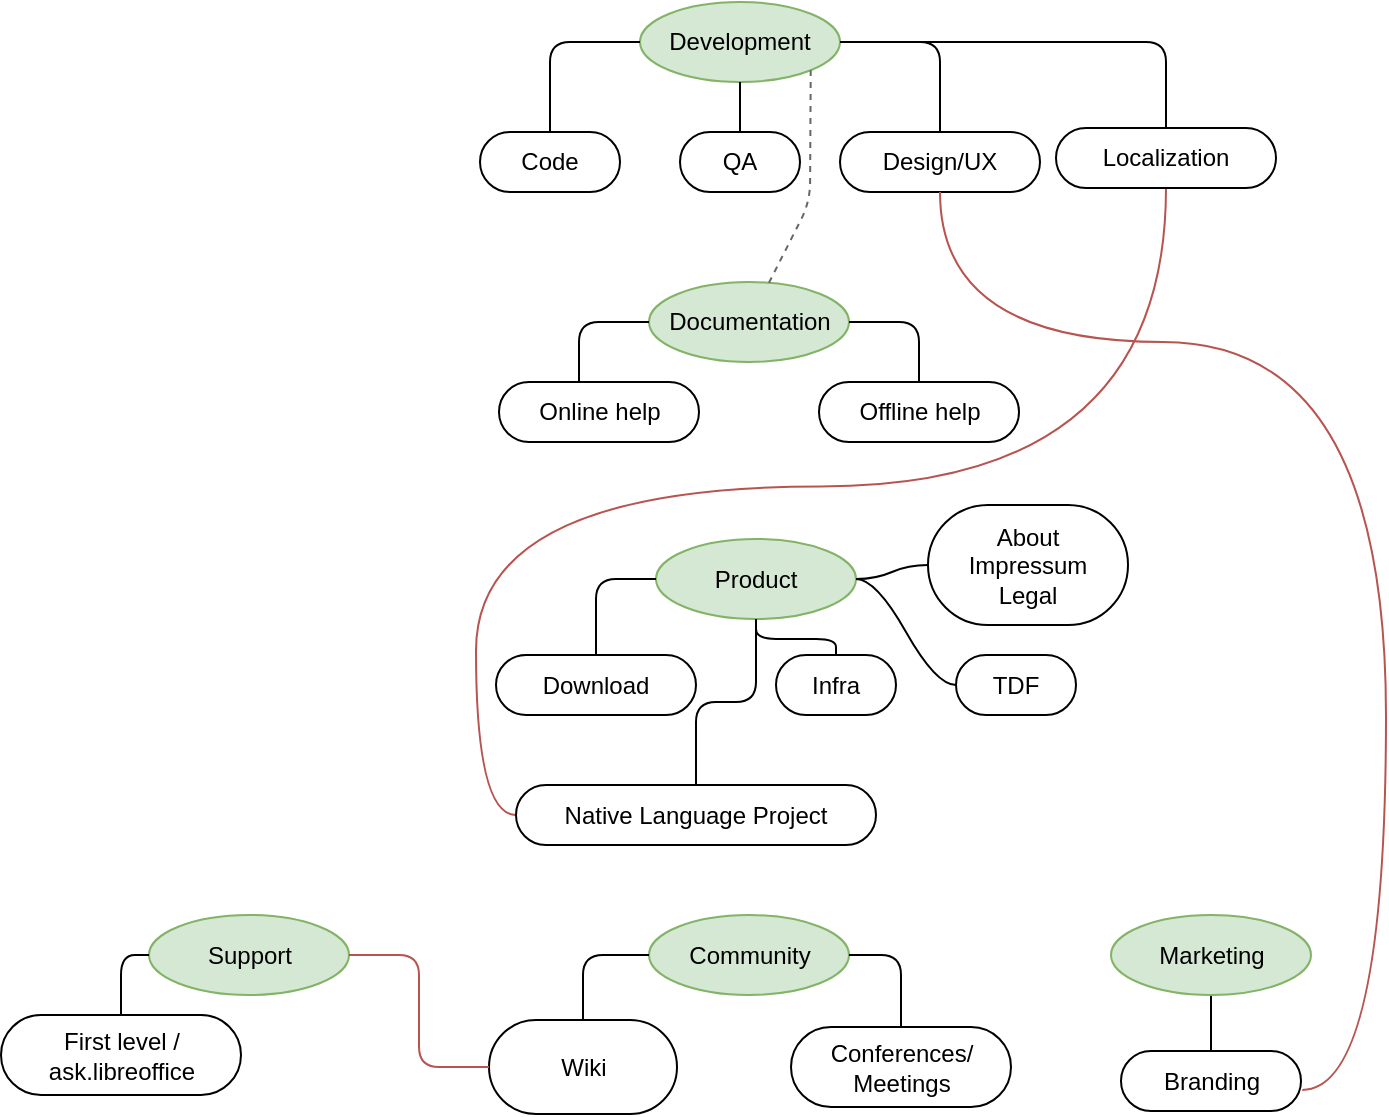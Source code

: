 <mxfile version="12.1.3" type="github" pages="1">
  <diagram id="6DvPLgcTya2OOKR3TS7B" name="Page-1">
    <mxGraphModel dx="1082" dy="729" grid="1" gridSize="10" guides="1" tooltips="1" connect="1" arrows="1" fold="1" page="1" pageScale="1" pageWidth="850" pageHeight="1100" math="0" shadow="0">
      <root>
        <mxCell id="0"/>
        <mxCell id="1" parent="0"/>
        <mxCell id="eeYAZnwzY8Feb9P3gQT8-12" value="Development" style="ellipse;whiteSpace=wrap;html=1;align=center;container=1;recursiveResize=0;treeFolding=1;treeMoving=1;fillColor=#d5e8d4;strokeColor=#82b366;" parent="1" vertex="1">
          <mxGeometry x="377" y="50" width="100" height="40" as="geometry"/>
        </mxCell>
        <mxCell id="eeYAZnwzY8Feb9P3gQT8-13" value="Code" style="whiteSpace=wrap;html=1;rounded=1;arcSize=50;align=center;verticalAlign=middle;container=1;recursiveResize=0;strokeWidth=1;autosize=1;spacing=4;treeFolding=1;treeMoving=1;" parent="1" vertex="1">
          <mxGeometry x="297" y="115" width="70" height="30" as="geometry"/>
        </mxCell>
        <mxCell id="eeYAZnwzY8Feb9P3gQT8-14" value="" style="edgeStyle=orthogonalEdgeStyle;startArrow=none;endArrow=none;segment=10;entryX=0.5;entryY=0;entryDx=0;entryDy=0;" parent="1" source="eeYAZnwzY8Feb9P3gQT8-12" target="eeYAZnwzY8Feb9P3gQT8-13" edge="1">
          <mxGeometry relative="1" as="geometry">
            <mxPoint x="142" y="150" as="sourcePoint"/>
          </mxGeometry>
        </mxCell>
        <mxCell id="eeYAZnwzY8Feb9P3gQT8-18" value="QA" style="whiteSpace=wrap;html=1;rounded=1;arcSize=50;align=center;verticalAlign=middle;container=1;recursiveResize=0;strokeWidth=1;autosize=1;spacing=4;treeFolding=1;treeMoving=1;" parent="1" vertex="1">
          <mxGeometry x="397" y="115" width="60" height="30" as="geometry"/>
        </mxCell>
        <mxCell id="eeYAZnwzY8Feb9P3gQT8-19" value="" style="edgeStyle=orthogonalEdgeStyle;startArrow=none;endArrow=none;segment=10;exitX=0.5;exitY=1;exitDx=0;exitDy=0;entryX=0.5;entryY=0;entryDx=0;entryDy=0;" parent="1" source="eeYAZnwzY8Feb9P3gQT8-12" target="eeYAZnwzY8Feb9P3gQT8-18" edge="1">
          <mxGeometry relative="1" as="geometry">
            <mxPoint x="142" y="190" as="sourcePoint"/>
          </mxGeometry>
        </mxCell>
        <mxCell id="eeYAZnwzY8Feb9P3gQT8-21" value="Design/UX" style="whiteSpace=wrap;html=1;rounded=1;arcSize=50;align=center;verticalAlign=middle;container=1;recursiveResize=0;strokeWidth=1;autosize=1;spacing=4;treeFolding=1;treeMoving=1;" parent="1" vertex="1">
          <mxGeometry x="477" y="115" width="100" height="30" as="geometry"/>
        </mxCell>
        <mxCell id="eeYAZnwzY8Feb9P3gQT8-22" value="" style="edgeStyle=orthogonalEdgeStyle;startArrow=none;endArrow=none;segment=10;exitX=1;exitY=0.5;exitDx=0;exitDy=0;entryX=0.5;entryY=0;entryDx=0;entryDy=0;" parent="1" source="eeYAZnwzY8Feb9P3gQT8-12" target="eeYAZnwzY8Feb9P3gQT8-21" edge="1">
          <mxGeometry relative="1" as="geometry">
            <mxPoint x="767" y="20" as="sourcePoint"/>
          </mxGeometry>
        </mxCell>
        <mxCell id="eeYAZnwzY8Feb9P3gQT8-23" value="Documentation" style="ellipse;whiteSpace=wrap;html=1;align=center;container=1;recursiveResize=0;treeFolding=1;treeMoving=1;fillColor=#d5e8d4;strokeColor=#82b366;" parent="1" vertex="1">
          <mxGeometry x="381.5" y="190" width="100" height="40" as="geometry"/>
        </mxCell>
        <mxCell id="eeYAZnwzY8Feb9P3gQT8-24" value="Offline help" style="whiteSpace=wrap;html=1;rounded=1;arcSize=50;align=center;verticalAlign=middle;container=1;recursiveResize=0;strokeWidth=1;autosize=1;spacing=4;treeFolding=1;treeMoving=1;" parent="1" vertex="1">
          <mxGeometry x="466.5" y="240" width="100" height="30" as="geometry"/>
        </mxCell>
        <mxCell id="eeYAZnwzY8Feb9P3gQT8-25" value="" style="edgeStyle=orthogonalEdgeStyle;startArrow=none;endArrow=none;segment=10;exitX=1;exitY=0.5;exitDx=0;exitDy=0;entryX=0.5;entryY=0;entryDx=0;entryDy=0;" parent="1" source="eeYAZnwzY8Feb9P3gQT8-23" target="eeYAZnwzY8Feb9P3gQT8-24" edge="1">
          <mxGeometry relative="1" as="geometry">
            <mxPoint x="300.5" y="290" as="sourcePoint"/>
          </mxGeometry>
        </mxCell>
        <mxCell id="eeYAZnwzY8Feb9P3gQT8-27" value="Online help" style="whiteSpace=wrap;html=1;rounded=1;arcSize=50;align=center;verticalAlign=middle;container=1;recursiveResize=0;strokeWidth=1;autosize=1;spacing=4;treeFolding=1;treeMoving=1;direction=west;" parent="1" vertex="1">
          <mxGeometry x="306.5" y="240" width="100" height="30" as="geometry"/>
        </mxCell>
        <mxCell id="eeYAZnwzY8Feb9P3gQT8-28" value="" style="edgeStyle=orthogonalEdgeStyle;startArrow=none;endArrow=none;segment=10;entryX=0;entryY=0.5;entryDx=0;entryDy=0;exitX=0.6;exitY=1;exitDx=0;exitDy=0;exitPerimeter=0;" parent="1" source="eeYAZnwzY8Feb9P3gQT8-27" target="eeYAZnwzY8Feb9P3gQT8-23" edge="1">
          <mxGeometry relative="1" as="geometry">
            <mxPoint x="246.5" y="180" as="sourcePoint"/>
            <mxPoint x="316.5" y="253" as="targetPoint"/>
          </mxGeometry>
        </mxCell>
        <mxCell id="eeYAZnwzY8Feb9P3gQT8-39" value="Product" style="ellipse;whiteSpace=wrap;html=1;align=center;container=1;recursiveResize=0;treeFolding=1;treeMoving=1;fillColor=#d5e8d4;strokeColor=#82b366;" parent="1" vertex="1">
          <mxGeometry x="385" y="318.5" width="100" height="40" as="geometry"/>
        </mxCell>
        <mxCell id="eeYAZnwzY8Feb9P3gQT8-44" value="Download" style="whiteSpace=wrap;html=1;rounded=1;arcSize=50;align=center;verticalAlign=middle;container=1;recursiveResize=0;strokeWidth=1;autosize=1;spacing=4;treeFolding=1;treeMoving=1;" parent="1" vertex="1">
          <mxGeometry x="305" y="376.5" width="100" height="30" as="geometry"/>
        </mxCell>
        <mxCell id="eeYAZnwzY8Feb9P3gQT8-45" value="" style="edgeStyle=orthogonalEdgeStyle;startArrow=none;endArrow=none;segment=10;exitX=0.5;exitY=0;exitDx=0;exitDy=0;entryX=0;entryY=0.5;entryDx=0;entryDy=0;" parent="1" source="eeYAZnwzY8Feb9P3gQT8-44" target="eeYAZnwzY8Feb9P3gQT8-39" edge="1">
          <mxGeometry relative="1" as="geometry">
            <mxPoint x="279" y="418.5" as="sourcePoint"/>
          </mxGeometry>
        </mxCell>
        <mxCell id="eeYAZnwzY8Feb9P3gQT8-46" value="Community" style="ellipse;whiteSpace=wrap;html=1;align=center;container=1;recursiveResize=0;treeFolding=1;treeMoving=1;fillColor=#d5e8d4;strokeColor=#82b366;" parent="1" vertex="1">
          <mxGeometry x="381.5" y="506.5" width="100" height="40" as="geometry"/>
        </mxCell>
        <mxCell id="eeYAZnwzY8Feb9P3gQT8-47" value="Conferences/&lt;br&gt;Meetings" style="whiteSpace=wrap;html=1;rounded=1;arcSize=50;align=center;verticalAlign=middle;container=1;recursiveResize=0;strokeWidth=1;autosize=1;spacing=4;treeFolding=1;treeMoving=1;" parent="1" vertex="1">
          <mxGeometry x="452.5" y="562.5" width="110" height="40" as="geometry"/>
        </mxCell>
        <mxCell id="eeYAZnwzY8Feb9P3gQT8-48" value="" style="edgeStyle=orthogonalEdgeStyle;startArrow=none;endArrow=none;segment=10;exitX=1;exitY=0.5;exitDx=0;exitDy=0;entryX=0.5;entryY=0;entryDx=0;entryDy=0;" parent="1" source="eeYAZnwzY8Feb9P3gQT8-46" target="eeYAZnwzY8Feb9P3gQT8-47" edge="1">
          <mxGeometry relative="1" as="geometry">
            <mxPoint x="431.5" y="609.5" as="sourcePoint"/>
          </mxGeometry>
        </mxCell>
        <mxCell id="eeYAZnwzY8Feb9P3gQT8-51" value="Wiki" style="whiteSpace=wrap;html=1;rounded=1;arcSize=50;align=center;verticalAlign=middle;container=1;recursiveResize=0;strokeWidth=1;autosize=1;spacing=4;treeFolding=1;treeMoving=1;" parent="1" vertex="1">
          <mxGeometry x="301.5" y="559" width="94" height="47" as="geometry"/>
        </mxCell>
        <mxCell id="eeYAZnwzY8Feb9P3gQT8-52" value="" style="edgeStyle=orthogonalEdgeStyle;startArrow=none;endArrow=none;segment=10;entryX=0;entryY=0.5;entryDx=0;entryDy=0;exitX=0.5;exitY=0;exitDx=0;exitDy=0;" parent="1" source="eeYAZnwzY8Feb9P3gQT8-51" target="eeYAZnwzY8Feb9P3gQT8-46" edge="1">
          <mxGeometry relative="1" as="geometry">
            <mxPoint x="311.5" y="546.5" as="sourcePoint"/>
          </mxGeometry>
        </mxCell>
        <mxCell id="eeYAZnwzY8Feb9P3gQT8-55" value="Support" style="ellipse;whiteSpace=wrap;html=1;align=center;container=1;recursiveResize=0;treeFolding=1;treeMoving=1;fillColor=#d5e8d4;strokeColor=#82b366;" parent="1" vertex="1">
          <mxGeometry x="131.5" y="506.5" width="100" height="40" as="geometry"/>
        </mxCell>
        <mxCell id="eeYAZnwzY8Feb9P3gQT8-56" value="" style="edgeStyle=orthogonalEdgeStyle;startArrow=none;endArrow=none;segment=10;entryX=1;entryY=0.5;entryDx=0;entryDy=0;exitX=0;exitY=0.5;exitDx=0;exitDy=0;fillColor=#f8cecc;strokeColor=#b85450;" parent="1" source="eeYAZnwzY8Feb9P3gQT8-51" target="eeYAZnwzY8Feb9P3gQT8-55" edge="1">
          <mxGeometry relative="1" as="geometry">
            <mxPoint x="358.5" y="569.5" as="sourcePoint"/>
            <mxPoint x="391.5" y="536.5" as="targetPoint"/>
          </mxGeometry>
        </mxCell>
        <mxCell id="eeYAZnwzY8Feb9P3gQT8-57" value="First level /&lt;br&gt;ask.libreoffice" style="whiteSpace=wrap;html=1;rounded=1;arcSize=50;align=center;verticalAlign=middle;container=1;recursiveResize=0;strokeWidth=1;autosize=1;spacing=4;treeFolding=1;treeMoving=1;" parent="1" vertex="1">
          <mxGeometry x="57.5" y="556.5" width="120" height="40" as="geometry"/>
        </mxCell>
        <mxCell id="eeYAZnwzY8Feb9P3gQT8-58" value="" style="edgeStyle=orthogonalEdgeStyle;startArrow=none;endArrow=none;segment=10;exitX=0;exitY=0.5;exitDx=0;exitDy=0;" parent="1" source="eeYAZnwzY8Feb9P3gQT8-55" target="eeYAZnwzY8Feb9P3gQT8-57" edge="1">
          <mxGeometry relative="1" as="geometry">
            <mxPoint x="60.5" y="609.5" as="sourcePoint"/>
          </mxGeometry>
        </mxCell>
        <mxCell id="eeYAZnwzY8Feb9P3gQT8-59" value="TDF" style="whiteSpace=wrap;html=1;rounded=1;arcSize=50;align=center;verticalAlign=middle;container=1;recursiveResize=0;strokeWidth=1;autosize=1;spacing=4;treeFolding=1;treeMoving=1;" parent="1" vertex="1">
          <mxGeometry x="535" y="376.5" width="60" height="30" as="geometry"/>
        </mxCell>
        <mxCell id="eeYAZnwzY8Feb9P3gQT8-60" value="" style="edgeStyle=entityRelationEdgeStyle;startArrow=none;endArrow=none;segment=10;curved=1;exitX=1;exitY=0.5;exitDx=0;exitDy=0;" parent="1" source="eeYAZnwzY8Feb9P3gQT8-39" target="eeYAZnwzY8Feb9P3gQT8-59" edge="1">
          <mxGeometry relative="1" as="geometry">
            <mxPoint x="379" y="426.5" as="sourcePoint"/>
          </mxGeometry>
        </mxCell>
        <mxCell id="eeYAZnwzY8Feb9P3gQT8-65" style="edgeStyle=orthogonalEdgeStyle;rounded=0;orthogonalLoop=1;jettySize=auto;html=1;exitX=0.5;exitY=1;exitDx=0;exitDy=0;entryX=0;entryY=0.5;entryDx=0;entryDy=0;curved=1;fillColor=#f8cecc;strokeColor=#b85450;endArrow=none;endFill=0;" parent="1" source="eeYAZnwzY8Feb9P3gQT8-61" target="eeYAZnwzY8Feb9P3gQT8-63" edge="1">
          <mxGeometry relative="1" as="geometry"/>
        </mxCell>
        <mxCell id="eeYAZnwzY8Feb9P3gQT8-61" value="Localization" style="whiteSpace=wrap;html=1;rounded=1;arcSize=50;align=center;verticalAlign=middle;container=1;recursiveResize=0;strokeWidth=1;autosize=1;spacing=4;treeFolding=1;treeMoving=1;" parent="1" vertex="1">
          <mxGeometry x="585" y="113" width="110" height="30" as="geometry"/>
        </mxCell>
        <mxCell id="eeYAZnwzY8Feb9P3gQT8-62" value="" style="edgeStyle=orthogonalEdgeStyle;startArrow=none;endArrow=none;segment=10;" parent="1" source="eeYAZnwzY8Feb9P3gQT8-12" target="eeYAZnwzY8Feb9P3gQT8-61" edge="1">
          <mxGeometry relative="1" as="geometry">
            <mxPoint x="564" y="155" as="sourcePoint"/>
          </mxGeometry>
        </mxCell>
        <mxCell id="eeYAZnwzY8Feb9P3gQT8-63" value="Native Language Project" style="whiteSpace=wrap;html=1;rounded=1;arcSize=50;align=center;verticalAlign=middle;container=1;recursiveResize=0;strokeWidth=1;autosize=1;spacing=4;treeFolding=1;treeMoving=1;" parent="1" vertex="1">
          <mxGeometry x="315" y="441.5" width="180" height="30" as="geometry"/>
        </mxCell>
        <mxCell id="eeYAZnwzY8Feb9P3gQT8-64" value="" style="edgeStyle=orthogonalEdgeStyle;startArrow=none;endArrow=none;segment=10;exitX=0.5;exitY=1;exitDx=0;exitDy=0;entryX=0.5;entryY=0;entryDx=0;entryDy=0;" parent="1" source="eeYAZnwzY8Feb9P3gQT8-39" target="eeYAZnwzY8Feb9P3gQT8-63" edge="1">
          <mxGeometry relative="1" as="geometry">
            <mxPoint x="373" y="566.5" as="sourcePoint"/>
          </mxGeometry>
        </mxCell>
        <mxCell id="eeYAZnwzY8Feb9P3gQT8-66" value="" style="endArrow=none;html=1;entryX=1;entryY=1;entryDx=0;entryDy=0;dashed=1;fillColor=#f5f5f5;strokeColor=#666666;" parent="1" source="eeYAZnwzY8Feb9P3gQT8-23" target="eeYAZnwzY8Feb9P3gQT8-12" edge="1">
          <mxGeometry width="50" height="50" relative="1" as="geometry">
            <mxPoint x="191" y="520" as="sourcePoint"/>
            <mxPoint x="241" y="470" as="targetPoint"/>
            <Array as="points">
              <mxPoint x="462" y="150"/>
            </Array>
          </mxGeometry>
        </mxCell>
        <mxCell id="eeYAZnwzY8Feb9P3gQT8-67" value="Infra" style="whiteSpace=wrap;html=1;rounded=1;arcSize=50;align=center;verticalAlign=middle;container=1;recursiveResize=0;strokeWidth=1;autosize=1;spacing=4;treeFolding=1;treeMoving=1;" parent="1" vertex="1">
          <mxGeometry x="445" y="376.5" width="60" height="30" as="geometry"/>
        </mxCell>
        <mxCell id="eeYAZnwzY8Feb9P3gQT8-68" value="" style="edgeStyle=orthogonalEdgeStyle;startArrow=none;endArrow=none;segment=10;exitX=0.5;exitY=1;exitDx=0;exitDy=0;" parent="1" source="eeYAZnwzY8Feb9P3gQT8-39" target="eeYAZnwzY8Feb9P3gQT8-67" edge="1">
          <mxGeometry relative="1" as="geometry">
            <mxPoint x="365" y="314.5" as="sourcePoint"/>
          </mxGeometry>
        </mxCell>
        <mxCell id="eeYAZnwzY8Feb9P3gQT8-69" value="Branding" style="whiteSpace=wrap;html=1;rounded=1;arcSize=50;align=center;verticalAlign=middle;container=1;recursiveResize=0;strokeWidth=1;autosize=1;spacing=4;treeFolding=1;treeMoving=1;" parent="1" vertex="1">
          <mxGeometry x="617.5" y="574.5" width="90" height="30" as="geometry"/>
        </mxCell>
        <mxCell id="eeYAZnwzY8Feb9P3gQT8-70" value="" style="edgeStyle=orthogonalEdgeStyle;startArrow=none;endArrow=none;segment=10;curved=1;exitX=0.5;exitY=1;exitDx=0;exitDy=0;fillColor=#f8cecc;strokeColor=#b85450;entryX=1.007;entryY=0.648;entryDx=0;entryDy=0;entryPerimeter=0;" parent="1" source="eeYAZnwzY8Feb9P3gQT8-21" target="eeYAZnwzY8Feb9P3gQT8-69" edge="1">
          <mxGeometry relative="1" as="geometry">
            <mxPoint x="-4" y="490" as="sourcePoint"/>
            <Array as="points">
              <mxPoint x="527" y="220"/>
              <mxPoint x="750" y="220"/>
              <mxPoint x="750" y="594"/>
            </Array>
          </mxGeometry>
        </mxCell>
        <mxCell id="eeYAZnwzY8Feb9P3gQT8-72" style="edgeStyle=orthogonalEdgeStyle;rounded=0;orthogonalLoop=1;jettySize=auto;html=1;exitX=0.5;exitY=1;exitDx=0;exitDy=0;entryX=0.5;entryY=0;entryDx=0;entryDy=0;endArrow=none;endFill=0;" parent="1" source="eeYAZnwzY8Feb9P3gQT8-71" target="eeYAZnwzY8Feb9P3gQT8-69" edge="1">
          <mxGeometry relative="1" as="geometry"/>
        </mxCell>
        <mxCell id="eeYAZnwzY8Feb9P3gQT8-71" value="Marketing" style="ellipse;whiteSpace=wrap;html=1;align=center;container=1;recursiveResize=0;treeFolding=1;treeMoving=1;fillColor=#d5e8d4;strokeColor=#82b366;" parent="1" vertex="1">
          <mxGeometry x="612.5" y="506.5" width="100" height="40" as="geometry"/>
        </mxCell>
        <mxCell id="eeYAZnwzY8Feb9P3gQT8-73" value="About&lt;br&gt;&lt;div&gt;Impressum&lt;/div&gt;&lt;div&gt;Legal&lt;br&gt;&lt;/div&gt;" style="whiteSpace=wrap;html=1;rounded=1;arcSize=50;align=center;verticalAlign=middle;container=1;recursiveResize=0;strokeWidth=1;autosize=1;spacing=4;treeFolding=1;treeMoving=1;" parent="1" vertex="1">
          <mxGeometry x="521" y="301.5" width="100" height="60" as="geometry"/>
        </mxCell>
        <mxCell id="eeYAZnwzY8Feb9P3gQT8-74" value="" style="edgeStyle=entityRelationEdgeStyle;startArrow=none;endArrow=none;segment=10;curved=1;exitX=1;exitY=0.5;exitDx=0;exitDy=0;" parent="1" source="eeYAZnwzY8Feb9P3gQT8-39" target="eeYAZnwzY8Feb9P3gQT8-73" edge="1">
          <mxGeometry relative="1" as="geometry">
            <mxPoint x="495" y="358.5" as="sourcePoint"/>
          </mxGeometry>
        </mxCell>
      </root>
    </mxGraphModel>
  </diagram>
</mxfile>
